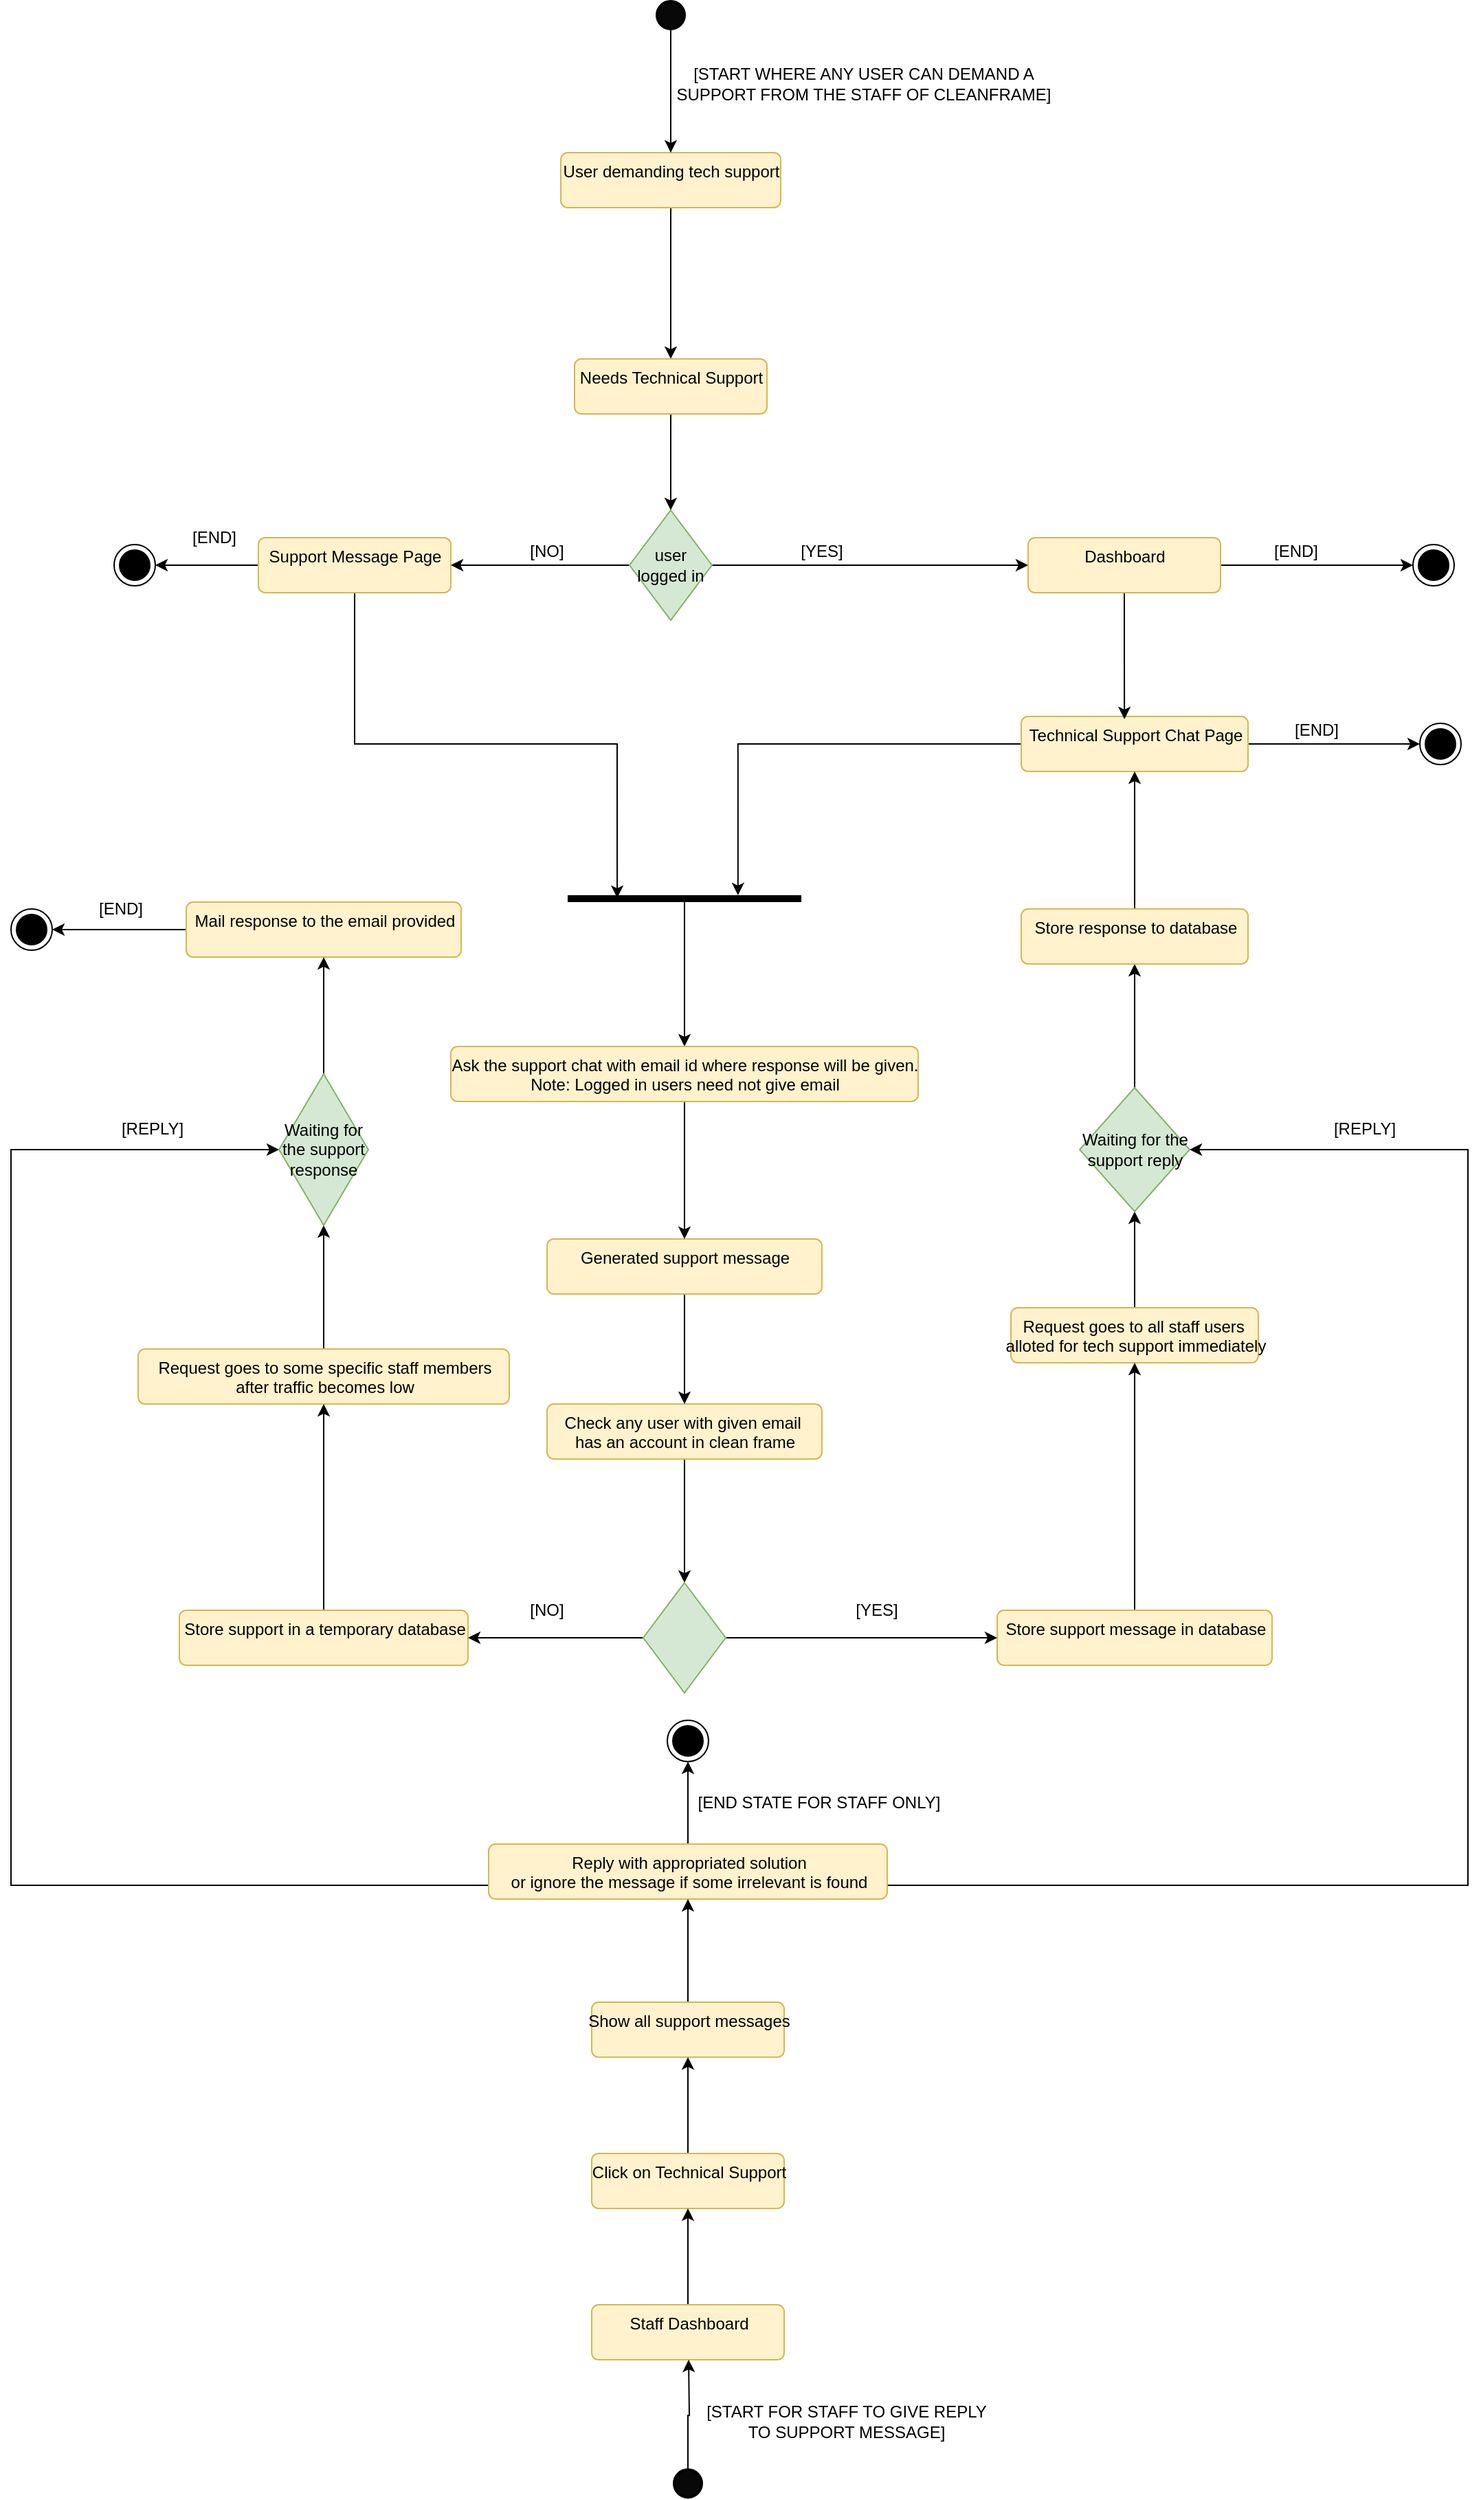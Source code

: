 <mxfile version="14.1.8" type="device"><diagram id="ah8mQq0r5pjLMlKHHW90" name="Page-1"><mxGraphModel dx="2170" dy="1375" grid="1" gridSize="10" guides="1" tooltips="1" connect="1" arrows="1" fold="1" page="1" pageScale="1" pageWidth="850" pageHeight="1100" math="0" shadow="0"><root><mxCell id="0"/><mxCell id="1" parent="0"/><mxCell id="JPhPTRu_Kzns9D_u7FhB-124" style="edgeStyle=orthogonalEdgeStyle;rounded=0;orthogonalLoop=1;jettySize=auto;html=1;entryX=0.5;entryY=0;entryDx=0;entryDy=0;" parent="1" source="JPhPTRu_Kzns9D_u7FhB-1" target="JPhPTRu_Kzns9D_u7FhB-83" edge="1"><mxGeometry relative="1" as="geometry"/></mxCell><mxCell id="JPhPTRu_Kzns9D_u7FhB-1" value="" style="html=1;points=[];perimeter=orthogonalPerimeter;fillColor=#000000;strokeColor=none;direction=south;" parent="1" vertex="1"><mxGeometry x="725" y="1220" width="170" height="5" as="geometry"/></mxCell><mxCell id="JPhPTRu_Kzns9D_u7FhB-90" style="edgeStyle=orthogonalEdgeStyle;rounded=0;orthogonalLoop=1;jettySize=auto;html=1;" parent="1" source="JPhPTRu_Kzns9D_u7FhB-14" target="JPhPTRu_Kzns9D_u7FhB-88" edge="1"><mxGeometry relative="1" as="geometry"/></mxCell><mxCell id="JPhPTRu_Kzns9D_u7FhB-14" value="User demanding tech support" style="html=1;align=center;verticalAlign=top;rounded=1;absoluteArcSize=1;arcSize=10;dashed=0;fillColor=#fff2cc;strokeColor=#d6b656;" parent="1" vertex="1"><mxGeometry x="720" y="680" width="160" height="40" as="geometry"/></mxCell><mxCell id="JPhPTRu_Kzns9D_u7FhB-177" style="edgeStyle=orthogonalEdgeStyle;rounded=0;orthogonalLoop=1;jettySize=auto;html=1;entryX=0;entryY=0.5;entryDx=0;entryDy=0;" parent="1" source="JPhPTRu_Kzns9D_u7FhB-70" target="JPhPTRu_Kzns9D_u7FhB-110" edge="1"><mxGeometry relative="1" as="geometry"><Array as="points"><mxPoint x="320" y="1940"/><mxPoint x="320" y="1405"/></Array></mxGeometry></mxCell><mxCell id="JPhPTRu_Kzns9D_u7FhB-181" style="edgeStyle=orthogonalEdgeStyle;rounded=0;orthogonalLoop=1;jettySize=auto;html=1;entryX=1;entryY=0.5;entryDx=0;entryDy=0;" parent="1" source="JPhPTRu_Kzns9D_u7FhB-70" target="JPhPTRu_Kzns9D_u7FhB-111" edge="1"><mxGeometry relative="1" as="geometry"><Array as="points"><mxPoint x="1380" y="1940"/><mxPoint x="1380" y="1405"/></Array></mxGeometry></mxCell><mxCell id="JPhPTRu_Kzns9D_u7FhB-207" style="edgeStyle=orthogonalEdgeStyle;rounded=0;orthogonalLoop=1;jettySize=auto;html=1;entryX=0.5;entryY=1;entryDx=0;entryDy=0;" parent="1" source="JPhPTRu_Kzns9D_u7FhB-70" target="JPhPTRu_Kzns9D_u7FhB-205" edge="1"><mxGeometry relative="1" as="geometry"/></mxCell><mxCell id="JPhPTRu_Kzns9D_u7FhB-70" value="Reply with appropriated solution &lt;br&gt;or ignore the message if some irrelevant is found" style="html=1;align=center;verticalAlign=top;rounded=1;absoluteArcSize=1;arcSize=10;dashed=0;fillColor=#fff2cc;strokeColor=#d6b656;" parent="1" vertex="1"><mxGeometry x="667.5" y="1910" width="290" height="40" as="geometry"/></mxCell><mxCell id="JPhPTRu_Kzns9D_u7FhB-175" value="" style="edgeStyle=orthogonalEdgeStyle;rounded=0;orthogonalLoop=1;jettySize=auto;html=1;" parent="1" source="JPhPTRu_Kzns9D_u7FhB-71" target="JPhPTRu_Kzns9D_u7FhB-70" edge="1"><mxGeometry relative="1" as="geometry"/></mxCell><mxCell id="JPhPTRu_Kzns9D_u7FhB-71" value="Show all support messages" style="html=1;align=center;verticalAlign=top;rounded=1;absoluteArcSize=1;arcSize=10;dashed=0;fillColor=#fff2cc;strokeColor=#d6b656;" parent="1" vertex="1"><mxGeometry x="742.5" y="2025" width="140" height="40" as="geometry"/></mxCell><mxCell id="JPhPTRu_Kzns9D_u7FhB-176" value="" style="edgeStyle=orthogonalEdgeStyle;rounded=0;orthogonalLoop=1;jettySize=auto;html=1;" parent="1" source="JPhPTRu_Kzns9D_u7FhB-72" target="JPhPTRu_Kzns9D_u7FhB-71" edge="1"><mxGeometry relative="1" as="geometry"/></mxCell><mxCell id="JPhPTRu_Kzns9D_u7FhB-72" value="Click on Technical Support&lt;br&gt;" style="html=1;align=center;verticalAlign=top;rounded=1;absoluteArcSize=1;arcSize=10;dashed=0;fillColor=#fff2cc;strokeColor=#d6b656;" parent="1" vertex="1"><mxGeometry x="742.5" y="2135" width="140" height="40" as="geometry"/></mxCell><mxCell id="JPhPTRu_Kzns9D_u7FhB-173" value="" style="edgeStyle=orthogonalEdgeStyle;rounded=0;orthogonalLoop=1;jettySize=auto;html=1;" parent="1" source="JPhPTRu_Kzns9D_u7FhB-73" target="JPhPTRu_Kzns9D_u7FhB-72" edge="1"><mxGeometry relative="1" as="geometry"/></mxCell><mxCell id="JPhPTRu_Kzns9D_u7FhB-73" value="Staff Dashboard" style="html=1;align=center;verticalAlign=top;rounded=1;absoluteArcSize=1;arcSize=10;dashed=0;fillColor=#fff2cc;strokeColor=#d6b656;" parent="1" vertex="1"><mxGeometry x="742.5" y="2245" width="140" height="40" as="geometry"/></mxCell><mxCell id="JPhPTRu_Kzns9D_u7FhB-159" value="" style="edgeStyle=orthogonalEdgeStyle;rounded=0;orthogonalLoop=1;jettySize=auto;html=1;" parent="1" source="JPhPTRu_Kzns9D_u7FhB-74" target="JPhPTRu_Kzns9D_u7FhB-155" edge="1"><mxGeometry relative="1" as="geometry"/></mxCell><mxCell id="JPhPTRu_Kzns9D_u7FhB-74" value="Mail response to the email provided" style="html=1;align=center;verticalAlign=top;rounded=1;absoluteArcSize=1;arcSize=10;dashed=0;fillColor=#fff2cc;strokeColor=#d6b656;" parent="1" vertex="1"><mxGeometry x="447.5" y="1225" width="200" height="40" as="geometry"/></mxCell><mxCell id="JPhPTRu_Kzns9D_u7FhB-148" style="edgeStyle=orthogonalEdgeStyle;rounded=0;orthogonalLoop=1;jettySize=auto;html=1;entryX=0.5;entryY=1;entryDx=0;entryDy=0;" parent="1" source="JPhPTRu_Kzns9D_u7FhB-75" target="JPhPTRu_Kzns9D_u7FhB-110" edge="1"><mxGeometry relative="1" as="geometry"/></mxCell><mxCell id="JPhPTRu_Kzns9D_u7FhB-75" value="Request goes to some specific staff members&lt;br&gt;after traffic becomes low&lt;br&gt;" style="html=1;align=center;verticalAlign=top;rounded=1;absoluteArcSize=1;arcSize=10;dashed=0;fillColor=#fff2cc;strokeColor=#d6b656;" parent="1" vertex="1"><mxGeometry x="412.5" y="1550" width="270" height="40" as="geometry"/></mxCell><mxCell id="JPhPTRu_Kzns9D_u7FhB-145" style="edgeStyle=orthogonalEdgeStyle;rounded=0;orthogonalLoop=1;jettySize=auto;html=1;entryX=0.5;entryY=1;entryDx=0;entryDy=0;" parent="1" source="JPhPTRu_Kzns9D_u7FhB-76" target="JPhPTRu_Kzns9D_u7FhB-75" edge="1"><mxGeometry relative="1" as="geometry"/></mxCell><mxCell id="JPhPTRu_Kzns9D_u7FhB-76" value="Store support in a temporary database&lt;br&gt;" style="html=1;align=center;verticalAlign=top;rounded=1;absoluteArcSize=1;arcSize=10;dashed=0;fillColor=#fff2cc;strokeColor=#d6b656;" parent="1" vertex="1"><mxGeometry x="442.5" y="1740" width="210" height="40" as="geometry"/></mxCell><mxCell id="JPhPTRu_Kzns9D_u7FhB-132" style="edgeStyle=orthogonalEdgeStyle;rounded=0;orthogonalLoop=1;jettySize=auto;html=1;entryX=0.5;entryY=1;entryDx=0;entryDy=0;" parent="1" source="JPhPTRu_Kzns9D_u7FhB-78" target="JPhPTRu_Kzns9D_u7FhB-111" edge="1"><mxGeometry relative="1" as="geometry"/></mxCell><mxCell id="JPhPTRu_Kzns9D_u7FhB-78" value="Request goes to all staff users&amp;nbsp;&lt;br&gt;alloted for tech support immediately" style="html=1;align=center;verticalAlign=top;rounded=1;absoluteArcSize=1;arcSize=10;dashed=0;fillColor=#fff2cc;strokeColor=#d6b656;" parent="1" vertex="1"><mxGeometry x="1047.5" y="1520" width="180" height="40" as="geometry"/></mxCell><mxCell id="JPhPTRu_Kzns9D_u7FhB-131" style="edgeStyle=orthogonalEdgeStyle;rounded=0;orthogonalLoop=1;jettySize=auto;html=1;" parent="1" source="JPhPTRu_Kzns9D_u7FhB-79" target="JPhPTRu_Kzns9D_u7FhB-78" edge="1"><mxGeometry relative="1" as="geometry"/></mxCell><mxCell id="JPhPTRu_Kzns9D_u7FhB-79" value="Store support message in database" style="html=1;align=center;verticalAlign=top;rounded=1;absoluteArcSize=1;arcSize=10;dashed=0;fillColor=#fff2cc;strokeColor=#d6b656;" parent="1" vertex="1"><mxGeometry x="1037.5" y="1740" width="200" height="40" as="geometry"/></mxCell><mxCell id="JPhPTRu_Kzns9D_u7FhB-142" value="" style="edgeStyle=orthogonalEdgeStyle;rounded=0;orthogonalLoop=1;jettySize=auto;html=1;" parent="1" source="JPhPTRu_Kzns9D_u7FhB-80" target="JPhPTRu_Kzns9D_u7FhB-112" edge="1"><mxGeometry relative="1" as="geometry"/></mxCell><mxCell id="JPhPTRu_Kzns9D_u7FhB-80" value="Check any user with given email&amp;nbsp;&lt;br&gt;has an account in clean frame" style="html=1;align=center;verticalAlign=top;rounded=1;absoluteArcSize=1;arcSize=10;dashed=0;fillColor=#fff2cc;strokeColor=#d6b656;" parent="1" vertex="1"><mxGeometry x="710" y="1590" width="200" height="40" as="geometry"/></mxCell><mxCell id="JPhPTRu_Kzns9D_u7FhB-128" style="edgeStyle=orthogonalEdgeStyle;rounded=0;orthogonalLoop=1;jettySize=auto;html=1;" parent="1" source="JPhPTRu_Kzns9D_u7FhB-81" edge="1"><mxGeometry relative="1" as="geometry"><mxPoint x="810" y="1590" as="targetPoint"/></mxGeometry></mxCell><mxCell id="JPhPTRu_Kzns9D_u7FhB-81" value="Generated support message" style="html=1;align=center;verticalAlign=top;rounded=1;absoluteArcSize=1;arcSize=10;dashed=0;fillColor=#fff2cc;strokeColor=#d6b656;" parent="1" vertex="1"><mxGeometry x="710" y="1470" width="200" height="40" as="geometry"/></mxCell><mxCell id="JPhPTRu_Kzns9D_u7FhB-127" value="" style="edgeStyle=orthogonalEdgeStyle;rounded=0;orthogonalLoop=1;jettySize=auto;html=1;" parent="1" source="JPhPTRu_Kzns9D_u7FhB-83" target="JPhPTRu_Kzns9D_u7FhB-81" edge="1"><mxGeometry relative="1" as="geometry"/></mxCell><mxCell id="JPhPTRu_Kzns9D_u7FhB-83" value="Ask the support chat with email id where response will be given.&lt;br&gt;Note: Logged in users need not give email" style="html=1;align=center;verticalAlign=top;rounded=1;absoluteArcSize=1;arcSize=10;dashed=0;fillColor=#fff2cc;strokeColor=#d6b656;" parent="1" vertex="1"><mxGeometry x="640" y="1330" width="340" height="40" as="geometry"/></mxCell><mxCell id="JPhPTRu_Kzns9D_u7FhB-122" style="edgeStyle=orthogonalEdgeStyle;rounded=0;orthogonalLoop=1;jettySize=auto;html=1;entryX=0;entryY=0.271;entryDx=0;entryDy=0;entryPerimeter=0;" parent="1" source="JPhPTRu_Kzns9D_u7FhB-84" target="JPhPTRu_Kzns9D_u7FhB-1" edge="1"><mxGeometry relative="1" as="geometry"/></mxCell><mxCell id="JPhPTRu_Kzns9D_u7FhB-163" style="edgeStyle=orthogonalEdgeStyle;rounded=0;orthogonalLoop=1;jettySize=auto;html=1;entryX=0;entryY=0.5;entryDx=0;entryDy=0;" parent="1" source="JPhPTRu_Kzns9D_u7FhB-84" target="JPhPTRu_Kzns9D_u7FhB-154" edge="1"><mxGeometry relative="1" as="geometry"/></mxCell><mxCell id="JPhPTRu_Kzns9D_u7FhB-84" value="Technical Support Chat Page" style="html=1;align=center;verticalAlign=top;rounded=1;absoluteArcSize=1;arcSize=10;dashed=0;fillColor=#fff2cc;strokeColor=#d6b656;" parent="1" vertex="1"><mxGeometry x="1055" y="1090" width="165" height="40" as="geometry"/></mxCell><mxCell id="JPhPTRu_Kzns9D_u7FhB-123" style="edgeStyle=orthogonalEdgeStyle;rounded=0;orthogonalLoop=1;jettySize=auto;html=1;entryX=0.4;entryY=0.788;entryDx=0;entryDy=0;entryPerimeter=0;exitX=0.5;exitY=1;exitDx=0;exitDy=0;" parent="1" source="JPhPTRu_Kzns9D_u7FhB-85" target="JPhPTRu_Kzns9D_u7FhB-1" edge="1"><mxGeometry relative="1" as="geometry"/></mxCell><mxCell id="JPhPTRu_Kzns9D_u7FhB-158" value="" style="edgeStyle=orthogonalEdgeStyle;rounded=0;orthogonalLoop=1;jettySize=auto;html=1;" parent="1" source="JPhPTRu_Kzns9D_u7FhB-85" target="JPhPTRu_Kzns9D_u7FhB-157" edge="1"><mxGeometry relative="1" as="geometry"/></mxCell><mxCell id="JPhPTRu_Kzns9D_u7FhB-85" value="Support Message Page" style="html=1;align=center;verticalAlign=top;rounded=1;absoluteArcSize=1;arcSize=10;dashed=0;fillColor=#fff2cc;strokeColor=#d6b656;" parent="1" vertex="1"><mxGeometry x="500" y="960" width="140" height="40" as="geometry"/></mxCell><mxCell id="JPhPTRu_Kzns9D_u7FhB-118" style="edgeStyle=orthogonalEdgeStyle;rounded=0;orthogonalLoop=1;jettySize=auto;html=1;entryX=0.5;entryY=0;entryDx=0;entryDy=0;" parent="1" source="JPhPTRu_Kzns9D_u7FhB-88" target="JPhPTRu_Kzns9D_u7FhB-113" edge="1"><mxGeometry relative="1" as="geometry"/></mxCell><mxCell id="JPhPTRu_Kzns9D_u7FhB-88" value="Needs Technical Support" style="html=1;align=center;verticalAlign=top;rounded=1;absoluteArcSize=1;arcSize=10;dashed=0;fillColor=#fff2cc;strokeColor=#d6b656;" parent="1" vertex="1"><mxGeometry x="730" y="830" width="140" height="40" as="geometry"/></mxCell><mxCell id="JPhPTRu_Kzns9D_u7FhB-121" style="edgeStyle=orthogonalEdgeStyle;rounded=0;orthogonalLoop=1;jettySize=auto;html=1;entryX=0.455;entryY=0.05;entryDx=0;entryDy=0;entryPerimeter=0;" parent="1" source="JPhPTRu_Kzns9D_u7FhB-89" target="JPhPTRu_Kzns9D_u7FhB-84" edge="1"><mxGeometry relative="1" as="geometry"/></mxCell><mxCell id="JPhPTRu_Kzns9D_u7FhB-164" style="edgeStyle=orthogonalEdgeStyle;rounded=0;orthogonalLoop=1;jettySize=auto;html=1;entryX=0;entryY=0.5;entryDx=0;entryDy=0;" parent="1" source="JPhPTRu_Kzns9D_u7FhB-89" target="JPhPTRu_Kzns9D_u7FhB-162" edge="1"><mxGeometry relative="1" as="geometry"/></mxCell><mxCell id="JPhPTRu_Kzns9D_u7FhB-89" value="Dashboard" style="html=1;align=center;verticalAlign=top;rounded=1;absoluteArcSize=1;arcSize=10;dashed=0;fillColor=#fff2cc;strokeColor=#d6b656;" parent="1" vertex="1"><mxGeometry x="1060" y="960" width="140" height="40" as="geometry"/></mxCell><mxCell id="JPhPTRu_Kzns9D_u7FhB-152" style="edgeStyle=orthogonalEdgeStyle;rounded=0;orthogonalLoop=1;jettySize=auto;html=1;" parent="1" source="JPhPTRu_Kzns9D_u7FhB-110" target="JPhPTRu_Kzns9D_u7FhB-74" edge="1"><mxGeometry relative="1" as="geometry"/></mxCell><mxCell id="JPhPTRu_Kzns9D_u7FhB-110" value="Waiting for the support response" style="rhombus;whiteSpace=wrap;html=1;fillColor=#d5e8d4;strokeColor=#82b366;" parent="1" vertex="1"><mxGeometry x="515" y="1350" width="65" height="110" as="geometry"/></mxCell><mxCell id="JPhPTRu_Kzns9D_u7FhB-141" style="edgeStyle=orthogonalEdgeStyle;rounded=0;orthogonalLoop=1;jettySize=auto;html=1;" parent="1" source="JPhPTRu_Kzns9D_u7FhB-111" target="JPhPTRu_Kzns9D_u7FhB-138" edge="1"><mxGeometry relative="1" as="geometry"/></mxCell><mxCell id="JPhPTRu_Kzns9D_u7FhB-111" value="Waiting for the support reply" style="rhombus;whiteSpace=wrap;html=1;fillColor=#d5e8d4;strokeColor=#82b366;" parent="1" vertex="1"><mxGeometry x="1097.5" y="1360" width="80" height="90" as="geometry"/></mxCell><mxCell id="JPhPTRu_Kzns9D_u7FhB-143" style="edgeStyle=orthogonalEdgeStyle;rounded=0;orthogonalLoop=1;jettySize=auto;html=1;entryX=0;entryY=0.5;entryDx=0;entryDy=0;" parent="1" source="JPhPTRu_Kzns9D_u7FhB-112" target="JPhPTRu_Kzns9D_u7FhB-79" edge="1"><mxGeometry relative="1" as="geometry"/></mxCell><mxCell id="JPhPTRu_Kzns9D_u7FhB-144" style="edgeStyle=orthogonalEdgeStyle;rounded=0;orthogonalLoop=1;jettySize=auto;html=1;entryX=1;entryY=0.5;entryDx=0;entryDy=0;" parent="1" source="JPhPTRu_Kzns9D_u7FhB-112" target="JPhPTRu_Kzns9D_u7FhB-76" edge="1"><mxGeometry relative="1" as="geometry"/></mxCell><mxCell id="JPhPTRu_Kzns9D_u7FhB-112" value="" style="rhombus;whiteSpace=wrap;html=1;fillColor=#d5e8d4;strokeColor=#82b366;" parent="1" vertex="1"><mxGeometry x="780" y="1720" width="60" height="80" as="geometry"/></mxCell><mxCell id="JPhPTRu_Kzns9D_u7FhB-114" style="edgeStyle=orthogonalEdgeStyle;rounded=0;orthogonalLoop=1;jettySize=auto;html=1;" parent="1" source="JPhPTRu_Kzns9D_u7FhB-113" target="JPhPTRu_Kzns9D_u7FhB-89" edge="1"><mxGeometry relative="1" as="geometry"/></mxCell><mxCell id="JPhPTRu_Kzns9D_u7FhB-116" style="edgeStyle=orthogonalEdgeStyle;rounded=0;orthogonalLoop=1;jettySize=auto;html=1;entryX=1;entryY=0.5;entryDx=0;entryDy=0;" parent="1" source="JPhPTRu_Kzns9D_u7FhB-113" target="JPhPTRu_Kzns9D_u7FhB-85" edge="1"><mxGeometry relative="1" as="geometry"/></mxCell><mxCell id="JPhPTRu_Kzns9D_u7FhB-113" value="user logged in" style="rhombus;whiteSpace=wrap;html=1;fillColor=#d5e8d4;strokeColor=#82b366;" parent="1" vertex="1"><mxGeometry x="770" y="940" width="60" height="80" as="geometry"/></mxCell><mxCell id="JPhPTRu_Kzns9D_u7FhB-115" value="[YES]&lt;br&gt;" style="text;html=1;strokeColor=none;fillColor=none;align=center;verticalAlign=middle;whiteSpace=wrap;rounded=0;" parent="1" vertex="1"><mxGeometry x="890" y="960" width="40" height="20" as="geometry"/></mxCell><mxCell id="JPhPTRu_Kzns9D_u7FhB-117" value="[NO]" style="text;html=1;strokeColor=none;fillColor=none;align=center;verticalAlign=middle;whiteSpace=wrap;rounded=0;" parent="1" vertex="1"><mxGeometry x="690" y="960" width="40" height="20" as="geometry"/></mxCell><mxCell id="JPhPTRu_Kzns9D_u7FhB-140" value="" style="edgeStyle=orthogonalEdgeStyle;rounded=0;orthogonalLoop=1;jettySize=auto;html=1;" parent="1" source="JPhPTRu_Kzns9D_u7FhB-138" target="JPhPTRu_Kzns9D_u7FhB-84" edge="1"><mxGeometry relative="1" as="geometry"/></mxCell><mxCell id="JPhPTRu_Kzns9D_u7FhB-138" value="Store response to database" style="html=1;align=center;verticalAlign=top;rounded=1;absoluteArcSize=1;arcSize=10;dashed=0;fillColor=#fff2cc;strokeColor=#d6b656;" parent="1" vertex="1"><mxGeometry x="1055" y="1230" width="165" height="40" as="geometry"/></mxCell><mxCell id="JPhPTRu_Kzns9D_u7FhB-154" value="" style="ellipse;html=1;shape=endState;fillColor=#000000;strokeColor=#000000;" parent="1" vertex="1"><mxGeometry x="1345" y="1095" width="30" height="30" as="geometry"/></mxCell><mxCell id="JPhPTRu_Kzns9D_u7FhB-155" value="" style="ellipse;html=1;shape=endState;fillColor=#000000;strokeColor=#000000;" parent="1" vertex="1"><mxGeometry x="320" y="1230" width="30" height="30" as="geometry"/></mxCell><mxCell id="JPhPTRu_Kzns9D_u7FhB-157" value="" style="ellipse;html=1;shape=endState;fillColor=#000000;strokeColor=#000000;" parent="1" vertex="1"><mxGeometry x="395" y="965" width="30" height="30" as="geometry"/></mxCell><mxCell id="JPhPTRu_Kzns9D_u7FhB-162" value="" style="ellipse;html=1;shape=endState;fillColor=#000000;strokeColor=#000000;" parent="1" vertex="1"><mxGeometry x="1340" y="965" width="30" height="30" as="geometry"/></mxCell><mxCell id="JPhPTRu_Kzns9D_u7FhB-171" value="" style="edgeStyle=orthogonalEdgeStyle;rounded=0;orthogonalLoop=1;jettySize=auto;html=1;" parent="1" source="JPhPTRu_Kzns9D_u7FhB-167" edge="1"><mxGeometry relative="1" as="geometry"><mxPoint x="813" y="2285" as="targetPoint"/></mxGeometry></mxCell><mxCell id="JPhPTRu_Kzns9D_u7FhB-167" value="" style="strokeWidth=2;html=1;shape=mxgraph.flowchart.start_1;whiteSpace=wrap;fillColor=#080808;" parent="1" vertex="1"><mxGeometry x="802.5" y="2365" width="20" height="20" as="geometry"/></mxCell><mxCell id="JPhPTRu_Kzns9D_u7FhB-169" value="" style="edgeStyle=orthogonalEdgeStyle;rounded=0;orthogonalLoop=1;jettySize=auto;html=1;" parent="1" source="JPhPTRu_Kzns9D_u7FhB-168" target="JPhPTRu_Kzns9D_u7FhB-14" edge="1"><mxGeometry relative="1" as="geometry"/></mxCell><mxCell id="JPhPTRu_Kzns9D_u7FhB-168" value="" style="strokeWidth=2;html=1;shape=mxgraph.flowchart.start_1;whiteSpace=wrap;fillColor=#080808;" parent="1" vertex="1"><mxGeometry x="790" y="570" width="20" height="20" as="geometry"/></mxCell><mxCell id="JPhPTRu_Kzns9D_u7FhB-182" value="[START WHERE ANY USER CAN DEMAND A SUPPORT FROM THE STAFF OF CLEANFRAME]" style="text;html=1;strokeColor=none;fillColor=none;align=center;verticalAlign=middle;whiteSpace=wrap;rounded=0;" parent="1" vertex="1"><mxGeometry x="791" y="620" width="299" height="20" as="geometry"/></mxCell><mxCell id="JPhPTRu_Kzns9D_u7FhB-190" value="[REPLY]" style="text;html=1;strokeColor=none;fillColor=none;align=center;verticalAlign=middle;whiteSpace=wrap;rounded=0;" parent="1" vertex="1"><mxGeometry x="402.5" y="1380" width="40" height="20" as="geometry"/></mxCell><mxCell id="JPhPTRu_Kzns9D_u7FhB-191" value="[REPLY]" style="text;html=1;strokeColor=none;fillColor=none;align=center;verticalAlign=middle;whiteSpace=wrap;rounded=0;" parent="1" vertex="1"><mxGeometry x="1285" y="1380" width="40" height="20" as="geometry"/></mxCell><mxCell id="JPhPTRu_Kzns9D_u7FhB-192" value="[NO]" style="text;html=1;strokeColor=none;fillColor=none;align=center;verticalAlign=middle;whiteSpace=wrap;rounded=0;" parent="1" vertex="1"><mxGeometry x="690" y="1730" width="40" height="20" as="geometry"/></mxCell><mxCell id="JPhPTRu_Kzns9D_u7FhB-193" value="[YES]" style="text;html=1;strokeColor=none;fillColor=none;align=center;verticalAlign=middle;whiteSpace=wrap;rounded=0;" parent="1" vertex="1"><mxGeometry x="930" y="1730" width="40" height="20" as="geometry"/></mxCell><mxCell id="JPhPTRu_Kzns9D_u7FhB-194" value="[END]" style="text;html=1;strokeColor=none;fillColor=none;align=center;verticalAlign=middle;whiteSpace=wrap;rounded=0;" parent="1" vertex="1"><mxGeometry x="380" y="1220" width="40" height="20" as="geometry"/></mxCell><mxCell id="JPhPTRu_Kzns9D_u7FhB-195" value="[END]" style="text;html=1;strokeColor=none;fillColor=none;align=center;verticalAlign=middle;whiteSpace=wrap;rounded=0;" parent="1" vertex="1"><mxGeometry x="1250" y="1090" width="40" height="20" as="geometry"/></mxCell><mxCell id="JPhPTRu_Kzns9D_u7FhB-196" value="[END]" style="text;html=1;strokeColor=none;fillColor=none;align=center;verticalAlign=middle;whiteSpace=wrap;rounded=0;" parent="1" vertex="1"><mxGeometry x="1235" y="960" width="40" height="20" as="geometry"/></mxCell><mxCell id="JPhPTRu_Kzns9D_u7FhB-197" value="[END]" style="text;html=1;strokeColor=none;fillColor=none;align=center;verticalAlign=middle;whiteSpace=wrap;rounded=0;" parent="1" vertex="1"><mxGeometry x="447.5" y="950" width="40" height="20" as="geometry"/></mxCell><mxCell id="JPhPTRu_Kzns9D_u7FhB-203" value="[START FOR STAFF TO GIVE REPLY TO SUPPORT MESSAGE]" style="text;html=1;strokeColor=none;fillColor=none;align=center;verticalAlign=middle;whiteSpace=wrap;rounded=0;" parent="1" vertex="1"><mxGeometry x="817.5" y="2320" width="220" height="20" as="geometry"/></mxCell><mxCell id="JPhPTRu_Kzns9D_u7FhB-205" value="" style="ellipse;html=1;shape=endState;fillColor=#000000;strokeColor=#000000;" parent="1" vertex="1"><mxGeometry x="797.5" y="1820" width="30" height="30" as="geometry"/></mxCell><mxCell id="JPhPTRu_Kzns9D_u7FhB-208" value="[END STATE FOR STAFF ONLY]" style="text;html=1;strokeColor=none;fillColor=none;align=center;verticalAlign=middle;whiteSpace=wrap;rounded=0;" parent="1" vertex="1"><mxGeometry x="817.5" y="1870" width="180" height="20" as="geometry"/></mxCell></root></mxGraphModel></diagram></mxfile>